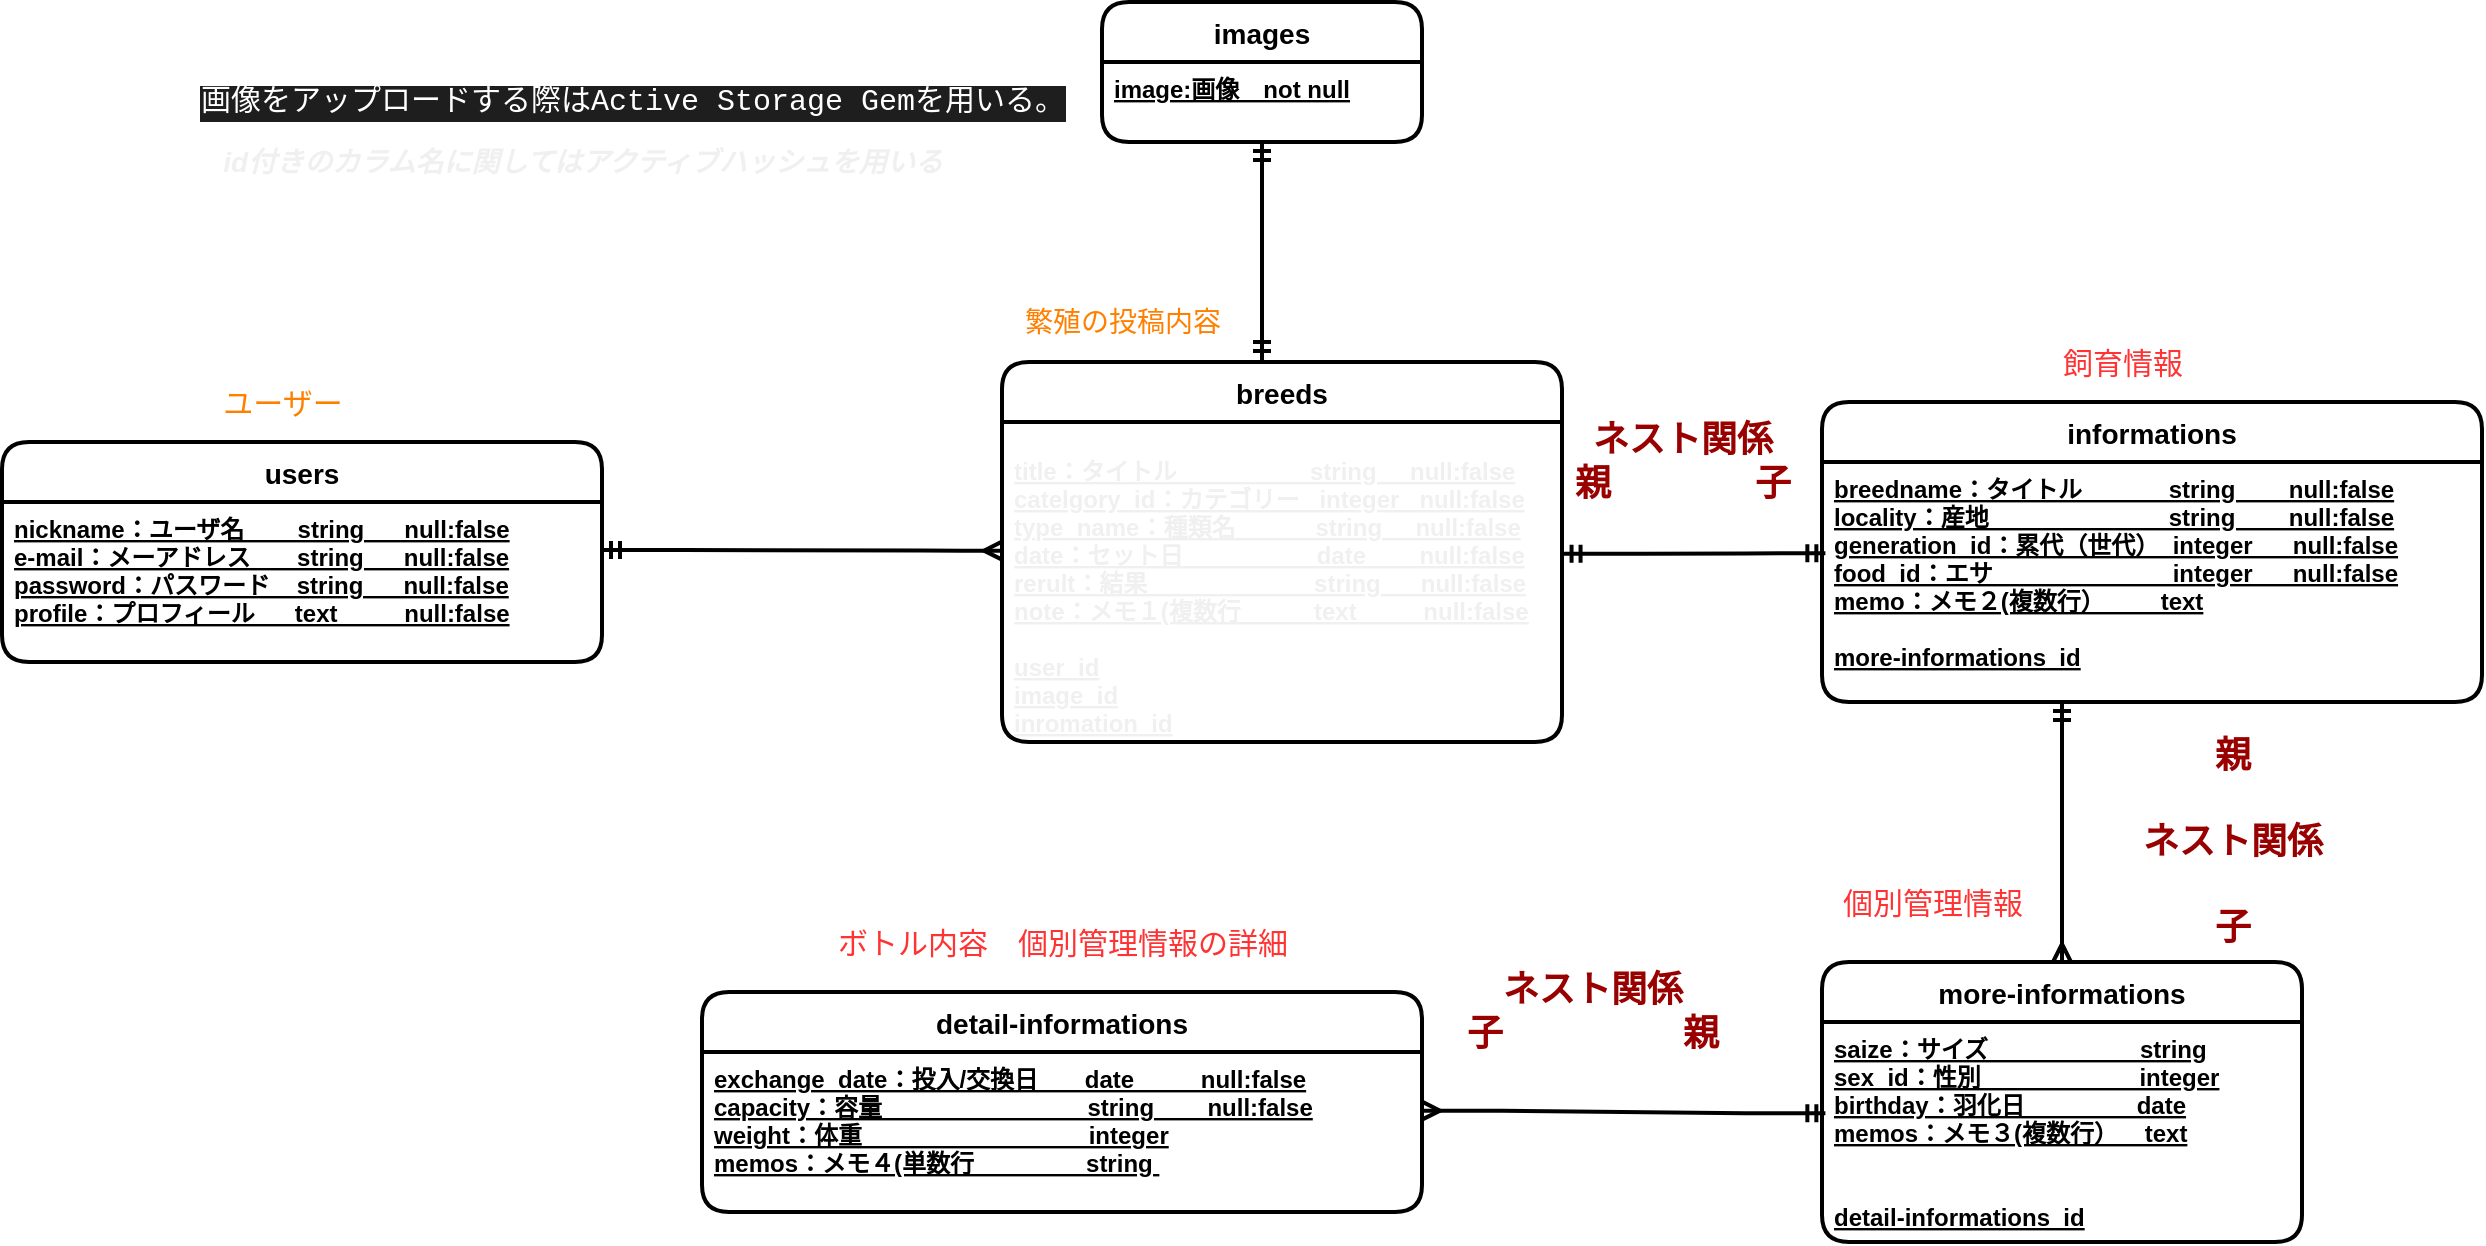 <mxfile version="13.10.0" type="embed">
    <diagram id="FAHi92vayNuAMaZJ51Va" name="Page-1">
        <mxGraphModel dx="1137" dy="627" grid="1" gridSize="10" guides="1" tooltips="1" connect="1" arrows="1" fold="1" page="0" pageScale="1" pageWidth="1654" pageHeight="1169" background="none" math="0" shadow="0">
            <root>
                <mxCell id="0"/>
                <mxCell id="1" parent="0"/>
                <mxCell id="75" value="users" style="swimlane;childLayout=stackLayout;horizontal=1;startSize=30;horizontalStack=0;rounded=1;fontSize=14;fontStyle=1;strokeWidth=2;resizeParent=0;resizeLast=1;shadow=0;dashed=0;align=center;" parent="1" vertex="1">
                    <mxGeometry x="10" y="260" width="300" height="110" as="geometry">
                        <mxRectangle x="350" y="90" width="70" height="30" as="alternateBounds"/>
                    </mxGeometry>
                </mxCell>
                <mxCell id="76" value="nickname：ユーザ名        string      null:false&#10;e-mail：メーアドレス       string      null:false&#10;password：パスワード    string      null:false&#10;profile：プロフィール      text          null:false" style="align=left;strokeColor=none;fillColor=none;spacingLeft=4;fontSize=12;verticalAlign=top;resizable=0;rotatable=0;part=1;fontStyle=5" parent="75" vertex="1">
                    <mxGeometry y="30" width="300" height="80" as="geometry"/>
                </mxCell>
                <mxCell id="77" value="breeds" style="swimlane;childLayout=stackLayout;horizontal=1;startSize=30;horizontalStack=0;rounded=1;fontSize=14;fontStyle=1;strokeWidth=2;resizeParent=0;resizeLast=1;shadow=0;dashed=0;align=center;" parent="1" vertex="1">
                    <mxGeometry x="510" y="220" width="280" height="190" as="geometry"/>
                </mxCell>
                <mxCell id="78" value="" style="edgeStyle=entityRelationEdgeStyle;fontSize=12;html=1;endArrow=ERmany;startArrow=ERmandOne;strokeWidth=2;startFill=0;endFill=0;" parent="77" edge="1">
                    <mxGeometry width="100" height="100" relative="1" as="geometry">
                        <mxPoint x="-200" y="94" as="sourcePoint"/>
                        <mxPoint y="94.33" as="targetPoint"/>
                    </mxGeometry>
                </mxCell>
                <mxCell id="79" value="title：タイトル                    string     null:false&#10;catelgory_id：カテゴリー   integer   null:false&#10;type_name：種類名            string     null:false&#10;date：セット日                    date        null:false&#10;rerult：結果                         string      null:false&#10;note：メモ１(複数行           text          null:false&#10;&#10;user_id&#10;image_id&#10;inromation_id" style="align=left;strokeColor=none;fillColor=none;spacingLeft=4;fontSize=12;verticalAlign=bottom;resizable=0;rotatable=0;part=1;fontColor=#F0F0F0;fontStyle=5" parent="77" vertex="1">
                    <mxGeometry y="30" width="280" height="160" as="geometry"/>
                </mxCell>
                <mxCell id="80" value="images" style="swimlane;childLayout=stackLayout;horizontal=1;startSize=30;horizontalStack=0;rounded=1;fontSize=14;fontStyle=1;strokeWidth=2;resizeParent=0;resizeLast=1;shadow=0;dashed=0;align=center;" parent="1" vertex="1">
                    <mxGeometry x="560" y="40" width="160" height="70" as="geometry"/>
                </mxCell>
                <mxCell id="81" value="image:画像　not null" style="align=left;strokeColor=none;fillColor=none;spacingLeft=4;fontSize=12;verticalAlign=top;resizable=0;rotatable=0;part=1;fontStyle=5" parent="80" vertex="1">
                    <mxGeometry y="30" width="160" height="40" as="geometry"/>
                </mxCell>
                <mxCell id="82" value="" style="fontSize=12;html=1;endArrow=ERmandOne;startArrow=ERmandOne;strokeWidth=2;startFill=0;endFill=0;targetPerimeterSpacing=0;exitX=0.5;exitY=1;exitDx=0;exitDy=0;" parent="1" source="81" edge="1">
                    <mxGeometry width="100" height="100" relative="1" as="geometry">
                        <mxPoint x="615" y="120" as="sourcePoint"/>
                        <mxPoint x="640.0" y="219" as="targetPoint"/>
                        <Array as="points"/>
                    </mxGeometry>
                </mxCell>
                <mxCell id="83" value="informations" style="swimlane;childLayout=stackLayout;horizontal=1;startSize=30;horizontalStack=0;rounded=1;fontSize=14;fontStyle=1;strokeWidth=2;resizeParent=0;resizeLast=1;shadow=0;dashed=0;align=center;" parent="1" vertex="1">
                    <mxGeometry x="920" y="240" width="330" height="150" as="geometry"/>
                </mxCell>
                <mxCell id="84" value="breedname：タイトル             string        null:false&#10;locality：産地                           string        null:false&#10;generation_id：累代（世代）  integer      null:false&#10;food_id：エサ                           integer      null:false&#10;memo：メモ２(複数行）　　   text&#10;&#10;more-informations_id" style="align=left;strokeColor=none;fillColor=none;spacingLeft=4;fontSize=12;verticalAlign=top;resizable=0;rotatable=0;part=1;fontStyle=5" parent="83" vertex="1">
                    <mxGeometry y="30" width="330" height="120" as="geometry"/>
                </mxCell>
                <mxCell id="85" value="more-informations" style="swimlane;childLayout=stackLayout;horizontal=1;startSize=30;horizontalStack=0;rounded=1;fontSize=14;fontStyle=1;strokeWidth=2;resizeParent=0;resizeLast=1;shadow=0;dashed=0;align=center;" parent="1" vertex="1">
                    <mxGeometry x="920" y="520" width="240" height="140" as="geometry"/>
                </mxCell>
                <mxCell id="86" value="saize：サイズ           　　　 string&#10;sex_id：性別            　　　 integer&#10;birthday：羽化日      　　　date&#10;memos：メモ３(複数行）    text&#10;&#10;&#10;detail-informations_id" style="align=left;strokeColor=none;fillColor=none;spacingLeft=4;fontSize=12;verticalAlign=top;resizable=0;rotatable=0;part=1;fontStyle=5" parent="85" vertex="1">
                    <mxGeometry y="30" width="240" height="110" as="geometry"/>
                </mxCell>
                <mxCell id="87" value="" style="edgeStyle=entityRelationEdgeStyle;fontSize=12;html=1;endArrow=ERmandOne;startArrow=ERmandOne;entryX=0.008;entryY=0.446;entryDx=0;entryDy=0;entryPerimeter=0;strokeWidth=2;startFill=0;endFill=0;exitX=1.001;exitY=0.412;exitDx=0;exitDy=0;exitPerimeter=0;" parent="1" source="79" edge="1">
                    <mxGeometry width="100" height="100" relative="1" as="geometry">
                        <mxPoint x="800" y="316" as="sourcePoint"/>
                        <mxPoint x="921.68" y="315.68" as="targetPoint"/>
                    </mxGeometry>
                </mxCell>
                <mxCell id="88" value="" style="fontSize=12;html=1;endArrow=ERmany;startArrow=ERmandOne;strokeWidth=2;startFill=0;endFill=0;targetPerimeterSpacing=0;" parent="1" target="85" edge="1">
                    <mxGeometry width="100" height="100" relative="1" as="geometry">
                        <mxPoint x="1040.0" y="390" as="sourcePoint"/>
                        <mxPoint x="1040" y="510" as="targetPoint"/>
                        <Array as="points">
                            <mxPoint x="1040" y="440"/>
                        </Array>
                    </mxGeometry>
                </mxCell>
                <mxCell id="89" value="detail-informations" style="swimlane;childLayout=stackLayout;horizontal=1;startSize=30;horizontalStack=0;rounded=1;fontSize=14;fontStyle=1;strokeWidth=2;resizeParent=0;resizeLast=1;shadow=0;dashed=0;align=center;" parent="1" vertex="1">
                    <mxGeometry x="360" y="535" width="360" height="110" as="geometry"/>
                </mxCell>
                <mxCell id="90" value="exchange_date：投入/交換日       date          null:false&#10;capacity：容量            　 　　       string        null:false&#10;weight：体重                                  integer&#10;memos：メモ４(単数行　　　      string " style="align=left;strokeColor=none;fillColor=none;spacingLeft=4;fontSize=12;verticalAlign=top;resizable=0;rotatable=0;part=1;fontStyle=5" parent="89" vertex="1">
                    <mxGeometry y="30" width="360" height="80" as="geometry"/>
                </mxCell>
                <mxCell id="91" value="" style="edgeStyle=entityRelationEdgeStyle;fontSize=12;html=1;endArrow=ERmandOne;startArrow=ERmany;entryX=0.008;entryY=0.446;entryDx=0;entryDy=0;entryPerimeter=0;strokeWidth=2;startFill=0;endFill=0;" parent="1" edge="1">
                    <mxGeometry width="100" height="100" relative="1" as="geometry">
                        <mxPoint x="720.0" y="594.32" as="sourcePoint"/>
                        <mxPoint x="921.68" y="595.68" as="targetPoint"/>
                    </mxGeometry>
                </mxCell>
                <mxCell id="92" value="&lt;font color=&quot;#ff3333&quot; style=&quot;font-size: 15px&quot;&gt;ボトル内容　個別管理情報の詳細&lt;/font&gt;" style="text;html=1;align=center;verticalAlign=middle;resizable=0;points=[];autosize=1;fontColor=#FF8000;" parent="1" vertex="1">
                    <mxGeometry x="420" y="500" width="240" height="20" as="geometry"/>
                </mxCell>
                <mxCell id="93" value="&lt;font color=&quot;#ff3333&quot; style=&quot;font-size: 15px&quot;&gt;個別管理情報&lt;/font&gt;" style="text;html=1;align=center;verticalAlign=middle;resizable=0;points=[];autosize=1;fontColor=#FF8000;" parent="1" vertex="1">
                    <mxGeometry x="920" y="480" width="110" height="20" as="geometry"/>
                </mxCell>
                <mxCell id="94" value="&lt;font color=&quot;#ff3333&quot; style=&quot;font-size: 15px&quot;&gt;飼育情報&lt;/font&gt;" style="text;html=1;align=center;verticalAlign=middle;resizable=0;points=[];autosize=1;fontColor=#FF8000;" parent="1" vertex="1">
                    <mxGeometry x="1030" y="210" width="80" height="20" as="geometry"/>
                </mxCell>
                <mxCell id="95" value="&lt;font style=&quot;font-size: 15px&quot;&gt;ユーザー&lt;/font&gt;" style="text;html=1;align=center;verticalAlign=middle;resizable=0;points=[];autosize=1;fontColor=#FF8000;" parent="1" vertex="1">
                    <mxGeometry x="115" y="230" width="70" height="20" as="geometry"/>
                </mxCell>
                <mxCell id="96" value="&lt;font style=&quot;font-size: 14px&quot;&gt;繁殖の投稿内容&lt;/font&gt;" style="text;html=1;align=center;verticalAlign=middle;resizable=0;points=[];autosize=1;fontColor=#FF8000;" parent="1" vertex="1">
                    <mxGeometry x="515" y="190" width="110" height="20" as="geometry"/>
                </mxCell>
                <mxCell id="97" value="&lt;font color=&quot;#f0f0f0&quot; style=&quot;font-size: 14px&quot;&gt;id付きのカラム名に関してはアクティブハッシュを用いる&lt;/font&gt;" style="text;html=1;align=center;verticalAlign=middle;resizable=0;points=[];autosize=1;fontColor=#FF8000;strokeWidth=3;fontSize=14;fontStyle=3" parent="1" vertex="1">
                    <mxGeometry x="115" y="110" width="370" height="20" as="geometry"/>
                </mxCell>
                <mxCell id="98" value="&lt;div style=&quot;background-color: rgb(30, 30, 30); font-family: menlo, monaco, &amp;quot;courier new&amp;quot;, monospace; font-size: 15px; line-height: 18px;&quot;&gt;&lt;span style=&quot;font-size: 15px;&quot;&gt;&lt;font color=&quot;#ffffff&quot; style=&quot;font-size: 15px;&quot;&gt;画像をアップロードする際はActive Storage Gemを用いる。&lt;/font&gt;&lt;/span&gt;&lt;/div&gt;" style="text;html=1;align=center;verticalAlign=middle;resizable=0;points=[];autosize=1;fontSize=15;fontColor=#FF8000;fontStyle=0" parent="1" vertex="1">
                    <mxGeometry x="100" y="80" width="450" height="20" as="geometry"/>
                </mxCell>
                <mxCell id="99" value="&lt;font color=&quot;#990000&quot; style=&quot;font-size: 18px&quot;&gt;&lt;b&gt;ネスト関係&lt;br&gt;親　　　　子&lt;/b&gt;&lt;/font&gt;&lt;font&gt;&lt;br&gt;&lt;/font&gt;" style="text;html=1;align=center;verticalAlign=middle;resizable=0;points=[];autosize=1;" vertex="1" parent="1">
                    <mxGeometry x="790" y="250" width="120" height="40" as="geometry"/>
                </mxCell>
                <mxCell id="100" value="&lt;font color=&quot;#990000&quot; style=&quot;font-size: 18px&quot;&gt;&lt;b&gt;親&lt;br&gt;&lt;br&gt;ネスト関係&lt;br&gt;&lt;br&gt;子&lt;/b&gt;&lt;/font&gt;&lt;font&gt;&lt;b&gt;&lt;br&gt;&lt;/b&gt;&lt;/font&gt;" style="text;html=1;align=center;verticalAlign=middle;resizable=0;points=[];autosize=1;" vertex="1" parent="1">
                    <mxGeometry x="1070" y="415" width="110" height="90" as="geometry"/>
                </mxCell>
                <mxCell id="101" value="&lt;font color=&quot;#990000&quot; style=&quot;font-size: 18px&quot;&gt;&lt;b&gt;ネスト関係&lt;br&gt;子　　　　　親&lt;/b&gt;&lt;/font&gt;&lt;font&gt;&lt;b&gt;&lt;br&gt;&lt;/b&gt;&lt;/font&gt;" style="text;html=1;align=center;verticalAlign=middle;resizable=0;points=[];autosize=1;" vertex="1" parent="1">
                    <mxGeometry x="735" y="525" width="140" height="40" as="geometry"/>
                </mxCell>
            </root>
        </mxGraphModel>
    </diagram>
</mxfile>